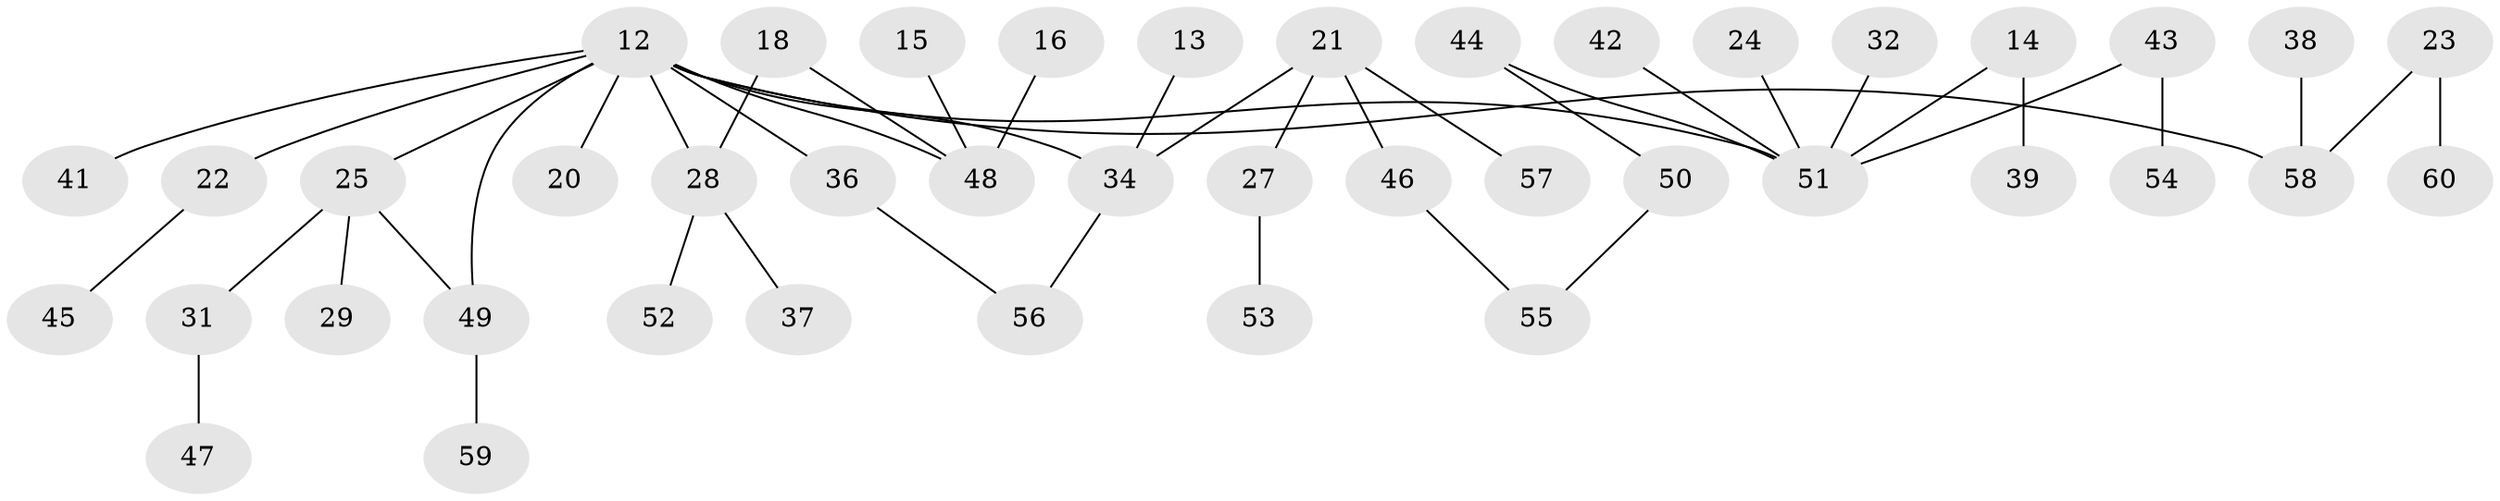 // original degree distribution, {3: 0.15, 9: 0.016666666666666666, 4: 0.06666666666666667, 2: 0.35, 5: 0.05, 6: 0.016666666666666666, 1: 0.35}
// Generated by graph-tools (version 1.1) at 2025/45/03/04/25 21:45:42]
// undirected, 42 vertices, 45 edges
graph export_dot {
graph [start="1"]
  node [color=gray90,style=filled];
  12 [super="+3"];
  13;
  14;
  15;
  16;
  18;
  20 [super="+5"];
  21;
  22;
  23;
  24;
  25 [super="+9"];
  27;
  28 [super="+26"];
  29;
  31;
  32;
  34 [super="+7"];
  36;
  37;
  38;
  39;
  41;
  42;
  43;
  44;
  45;
  46;
  47;
  48 [super="+17"];
  49 [super="+33+10+35"];
  50;
  51 [super="+11+4+40"];
  52;
  53;
  54;
  55;
  56;
  57;
  58 [super="+19"];
  59;
  60;
  12 -- 36;
  12 -- 41;
  12 -- 48 [weight=2];
  12 -- 58 [weight=2];
  12 -- 22;
  12 -- 28;
  12 -- 34;
  12 -- 51 [weight=2];
  12 -- 49 [weight=2];
  12 -- 20;
  12 -- 25;
  13 -- 34;
  14 -- 39;
  14 -- 51;
  15 -- 48;
  16 -- 48;
  18 -- 48;
  18 -- 28;
  21 -- 27;
  21 -- 46;
  21 -- 57;
  21 -- 34;
  22 -- 45;
  23 -- 60;
  23 -- 58;
  24 -- 51;
  25 -- 29;
  25 -- 31;
  25 -- 49;
  27 -- 53;
  28 -- 52;
  28 -- 37;
  31 -- 47;
  32 -- 51;
  34 -- 56;
  36 -- 56;
  38 -- 58;
  42 -- 51;
  43 -- 54;
  43 -- 51 [weight=2];
  44 -- 50;
  44 -- 51;
  46 -- 55;
  49 -- 59;
  50 -- 55;
}
